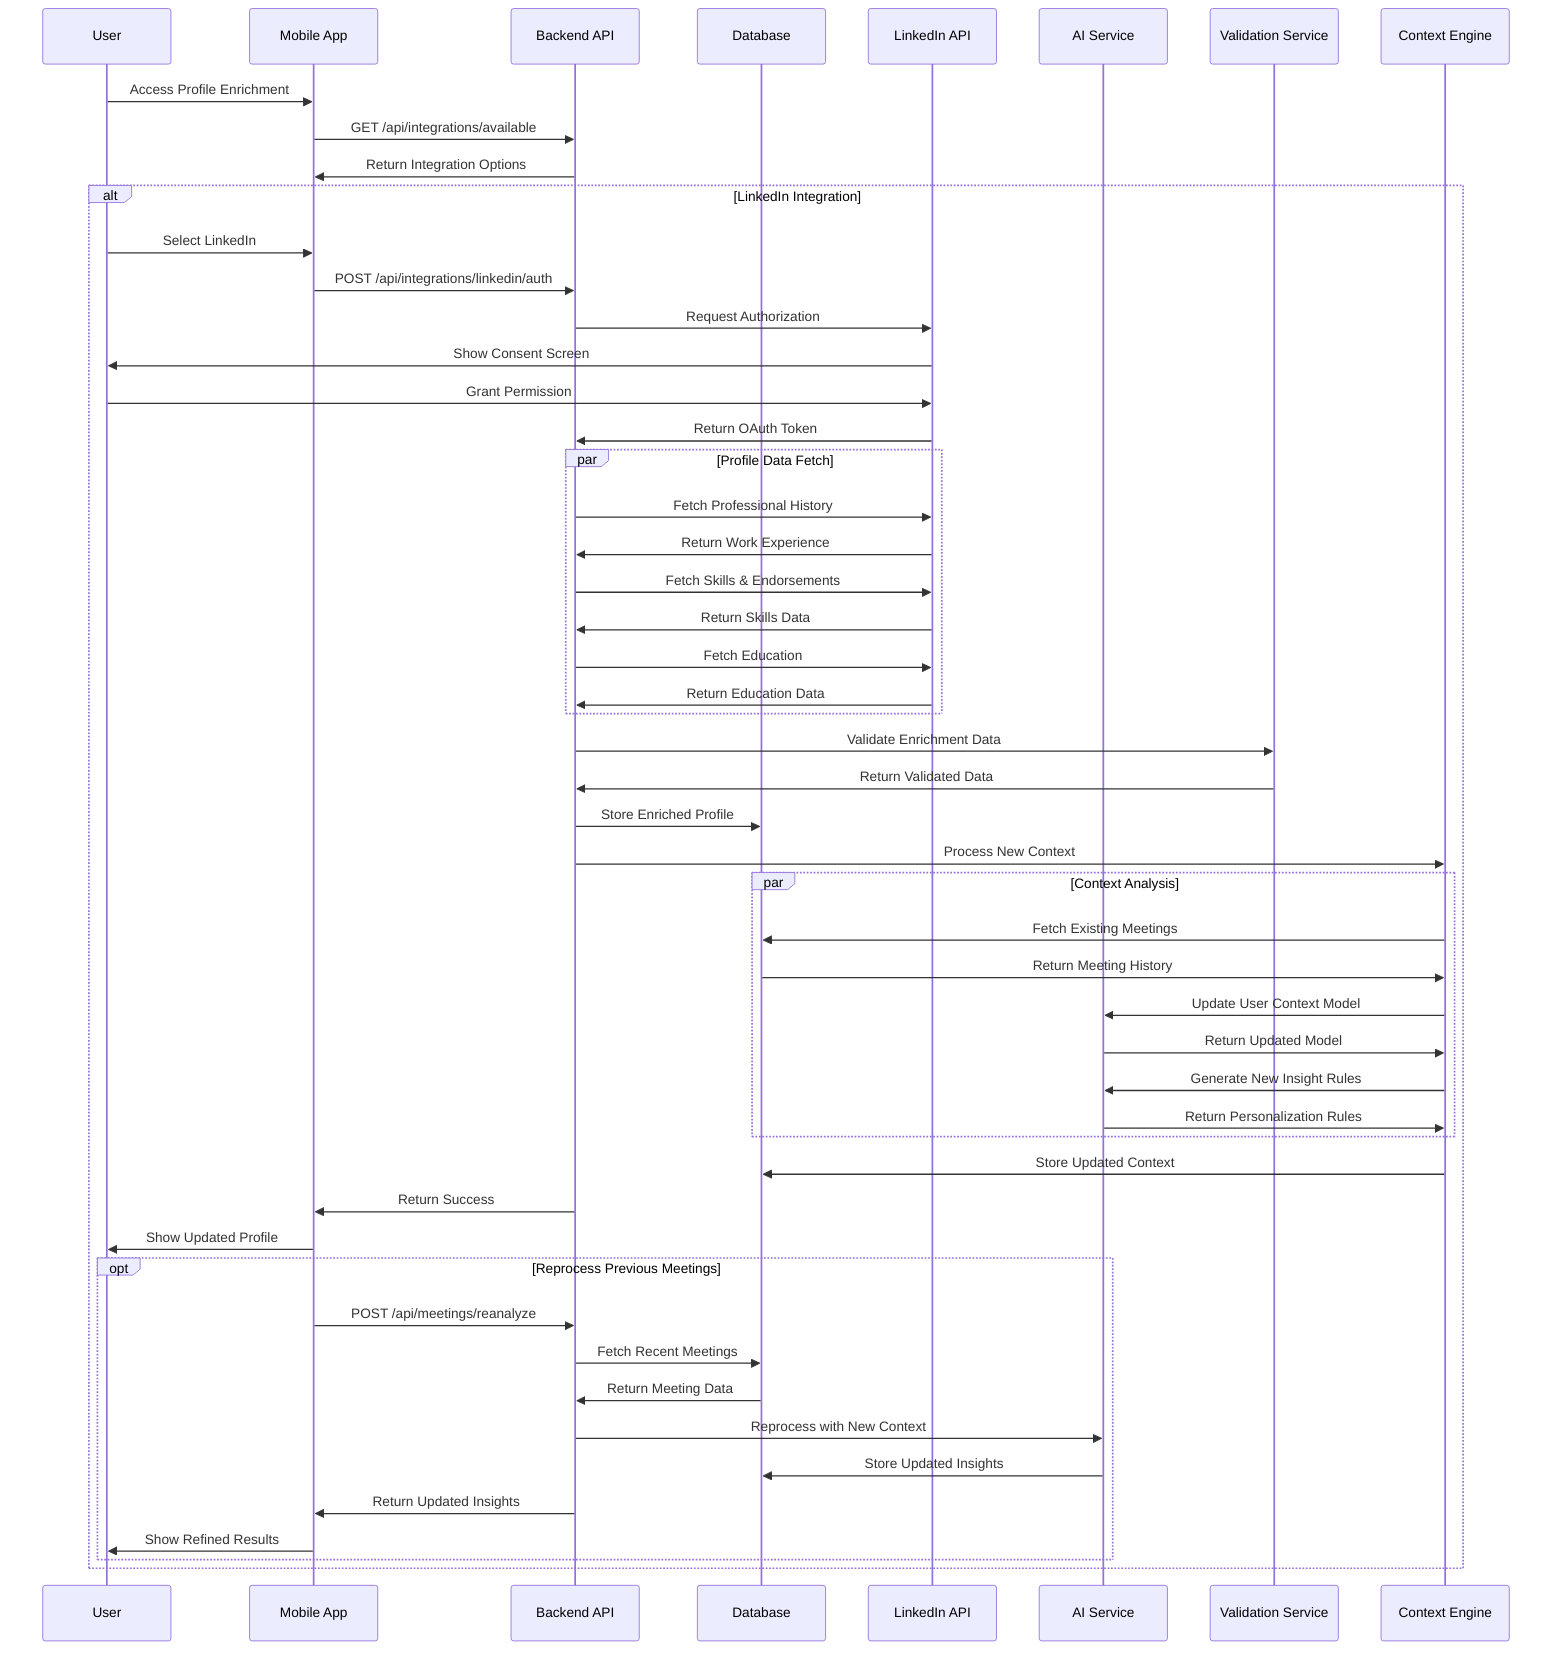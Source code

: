 sequenceDiagram
    participant U as User
    participant A as Mobile App
    participant API as Backend API
    participant DB as Database
    participant L as LinkedIn API
    participant AI as AI Service
    participant V as Validation Service
    participant C as Context Engine

    U->>A: Access Profile Enrichment
    A->>API: GET /api/integrations/available
    API->>A: Return Integration Options

    alt LinkedIn Integration
        U->>A: Select LinkedIn
        A->>API: POST /api/integrations/linkedin/auth
        API->>L: Request Authorization
        L->>U: Show Consent Screen
        U->>L: Grant Permission
        L->>API: Return OAuth Token
        
        par Profile Data Fetch
            API->>L: Fetch Professional History
            L->>API: Return Work Experience
            
            API->>L: Fetch Skills & Endorsements
            L->>API: Return Skills Data
            
            API->>L: Fetch Education
            L->>API: Return Education Data
        end

        API->>V: Validate Enrichment Data
        V->>API: Return Validated Data
        
        API->>DB: Store Enriched Profile
        API->>C: Process New Context
        
        par Context Analysis
            C->>DB: Fetch Existing Meetings
            DB->>C: Return Meeting History
            C->>AI: Update User Context Model
            AI->>C: Return Updated Model
            
            C->>AI: Generate New Insight Rules
            AI->>C: Return Personalization Rules
        end
        
        C->>DB: Store Updated Context
        API->>A: Return Success
        A->>U: Show Updated Profile

        opt Reprocess Previous Meetings
            A->>API: POST /api/meetings/reanalyze
            API->>DB: Fetch Recent Meetings
            DB->>API: Return Meeting Data
            API->>AI: Reprocess with New Context
            AI->>DB: Store Updated Insights
            API->>A: Return Updated Insights
            A->>U: Show Refined Results
        end
    end